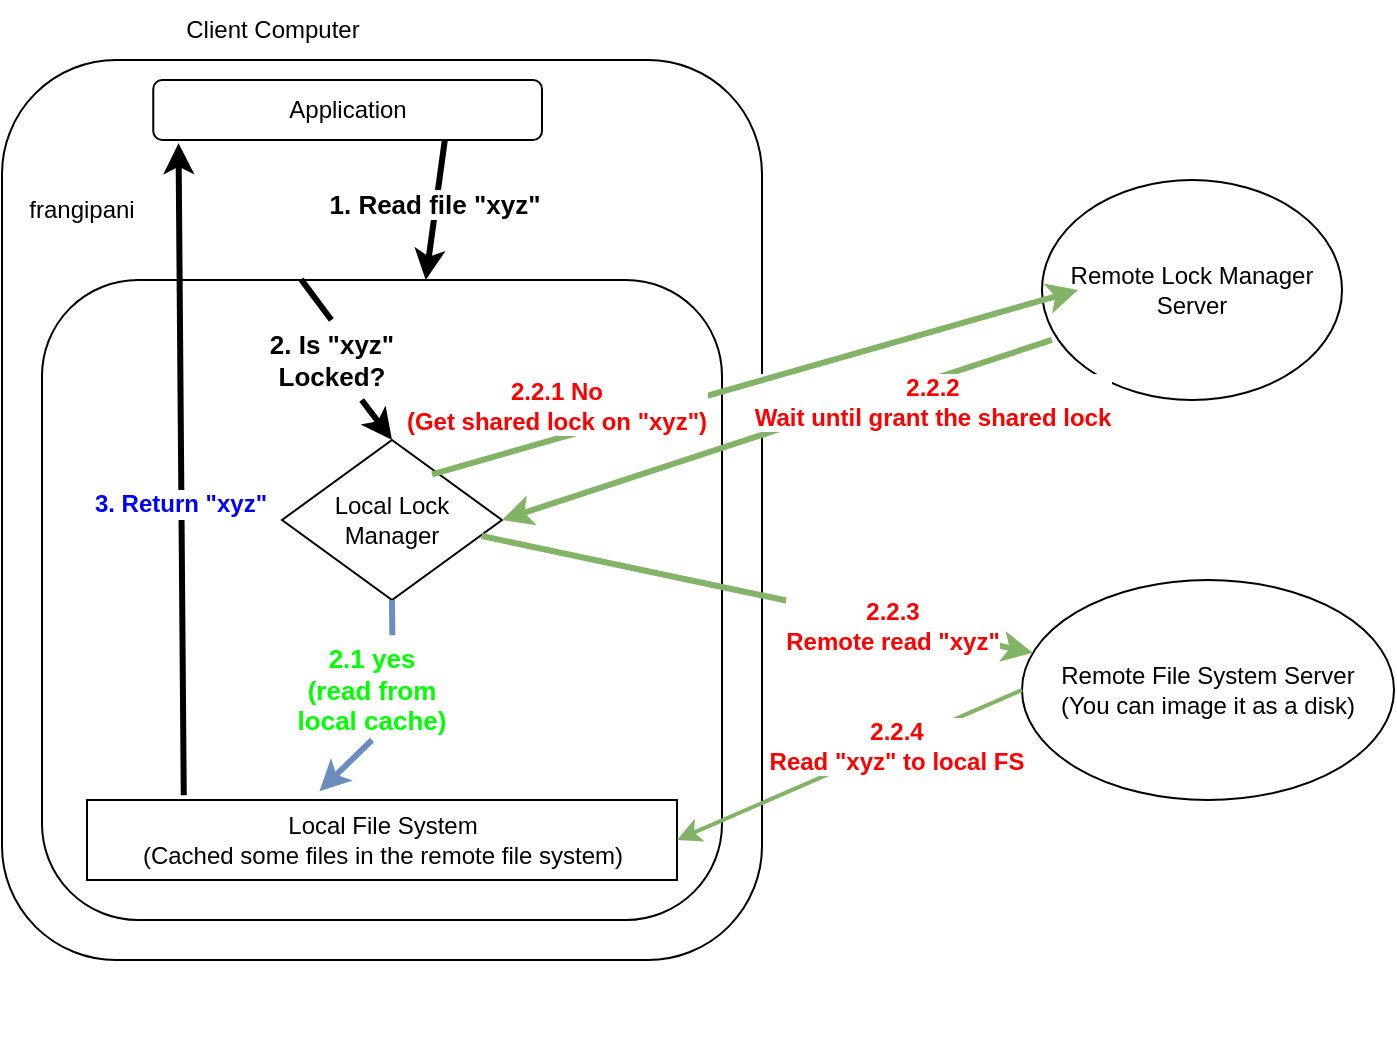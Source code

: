 <mxfile>
    <diagram id="W6bzn5BLehHzSlYxRYl9" name="Page-1">
        <mxGraphModel dx="503" dy="614" grid="1" gridSize="10" guides="1" tooltips="1" connect="1" arrows="1" fold="1" page="1" pageScale="1" pageWidth="827" pageHeight="1169" math="0" shadow="0">
            <root>
                <mxCell id="0"/>
                <mxCell id="1" parent="0"/>
                <mxCell id="2" value="Remote Lock Manager Server" style="ellipse;whiteSpace=wrap;html=1;" parent="1" vertex="1">
                    <mxGeometry x="610" y="100" width="150" height="110" as="geometry"/>
                </mxCell>
                <mxCell id="3" value="Remote File System Server&lt;br&gt;(You can image it as a disk)" style="ellipse;whiteSpace=wrap;html=1;" parent="1" vertex="1">
                    <mxGeometry x="600" y="300" width="186" height="110" as="geometry"/>
                </mxCell>
                <mxCell id="7" value="" style="group;fontSize=13;fontStyle=1" parent="1" vertex="1" connectable="0">
                    <mxGeometry x="90" y="10" width="380" height="530" as="geometry"/>
                </mxCell>
                <mxCell id="4" value="" style="rounded=1;whiteSpace=wrap;html=1;" parent="7" vertex="1">
                    <mxGeometry y="30" width="380" height="450" as="geometry"/>
                </mxCell>
                <mxCell id="6" value="Client Computer" style="text;html=1;strokeColor=none;fillColor=none;align=center;verticalAlign=middle;whiteSpace=wrap;rounded=0;" parent="7" vertex="1">
                    <mxGeometry x="77.5" width="115" height="30" as="geometry"/>
                </mxCell>
                <mxCell id="13" value="" style="edgeStyle=none;html=1;exitX=0.75;exitY=1;exitDx=0;exitDy=0;strokeWidth=3;" parent="7" source="10" target="11" edge="1">
                    <mxGeometry relative="1" as="geometry"/>
                </mxCell>
                <mxCell id="14" value="1. Read file &quot;xyz&quot;" style="edgeLabel;html=1;align=center;verticalAlign=middle;resizable=0;points=[];fontSize=13;fontStyle=1" parent="13" vertex="1" connectable="0">
                    <mxGeometry x="0.184" y="2" relative="1" as="geometry">
                        <mxPoint x="-2" y="-10" as="offset"/>
                    </mxGeometry>
                </mxCell>
                <mxCell id="10" value="Application" style="rounded=1;whiteSpace=wrap;html=1;" parent="7" vertex="1">
                    <mxGeometry x="75.63" y="40" width="194.37" height="30" as="geometry"/>
                </mxCell>
                <mxCell id="11" value="" style="rounded=1;whiteSpace=wrap;html=1;" parent="7" vertex="1">
                    <mxGeometry x="20" y="140" width="340" height="320" as="geometry"/>
                </mxCell>
                <mxCell id="12" value="frangipani" style="text;html=1;strokeColor=none;fillColor=none;align=center;verticalAlign=middle;whiteSpace=wrap;rounded=0;" parent="7" vertex="1">
                    <mxGeometry x="10" y="90" width="60" height="30" as="geometry"/>
                </mxCell>
                <mxCell id="9" value="Local Lock Manager" style="rhombus;whiteSpace=wrap;html=1;" parent="7" vertex="1">
                    <mxGeometry x="140" y="220" width="110" height="80" as="geometry"/>
                </mxCell>
                <mxCell id="15" value="" style="endArrow=classic;html=1;entryX=0.5;entryY=0;entryDx=0;entryDy=0;startArrow=none;strokeWidth=3;" parent="7" source="17" target="9" edge="1">
                    <mxGeometry width="50" height="50" relative="1" as="geometry">
                        <mxPoint x="155" y="120" as="sourcePoint"/>
                        <mxPoint x="330" y="190" as="targetPoint"/>
                    </mxGeometry>
                </mxCell>
                <mxCell id="17" value="2. Is &quot;xyz&quot; Locked?" style="text;html=1;strokeColor=none;fillColor=none;align=center;verticalAlign=middle;whiteSpace=wrap;rounded=0;fontStyle=1;fontSize=13;" parent="7" vertex="1">
                    <mxGeometry x="127.82" y="160" width="73.75" height="40" as="geometry"/>
                </mxCell>
                <mxCell id="18" value="" style="endArrow=none;html=1;entryX=0.5;entryY=0;entryDx=0;entryDy=0;exitX=0.381;exitY=-0.001;exitDx=0;exitDy=0;exitPerimeter=0;strokeWidth=3;" parent="7" source="11" target="17" edge="1">
                    <mxGeometry width="50" height="50" relative="1" as="geometry">
                        <mxPoint x="195" y="130" as="sourcePoint"/>
                        <mxPoint x="225" y="165" as="targetPoint"/>
                    </mxGeometry>
                </mxCell>
                <mxCell id="21" value="Local File System&lt;br&gt;(Cached some files in the remote file system)" style="rounded=0;whiteSpace=wrap;html=1;" parent="7" vertex="1">
                    <mxGeometry x="42.5" y="400" width="295" height="40" as="geometry"/>
                </mxCell>
                <mxCell id="22" value="" style="endArrow=classic;html=1;exitX=0.5;exitY=1;exitDx=0;exitDy=0;entryX=0.394;entryY=-0.11;entryDx=0;entryDy=0;startArrow=none;entryPerimeter=0;strokeWidth=3;fillColor=#dae8fc;strokeColor=#6c8ebf;" parent="7" source="23" target="21" edge="1">
                    <mxGeometry width="50" height="50" relative="1" as="geometry">
                        <mxPoint x="290" y="300" as="sourcePoint"/>
                        <mxPoint x="340" y="250" as="targetPoint"/>
                    </mxGeometry>
                </mxCell>
                <mxCell id="23" value="2.1 yes&lt;br style=&quot;font-size: 13px;&quot;&gt;(read from local cache)" style="text;html=1;strokeColor=none;fillColor=none;align=center;verticalAlign=middle;whiteSpace=wrap;rounded=0;fontColor=#00FF00;fontStyle=1;fontSize=13;" parent="7" vertex="1">
                    <mxGeometry x="140" y="320" width="90" height="50" as="geometry"/>
                </mxCell>
                <mxCell id="24" value="" style="endArrow=none;html=1;exitX=0.5;exitY=1;exitDx=0;exitDy=0;entryX=0.613;entryY=-0.048;entryDx=0;entryDy=0;entryPerimeter=0;strokeWidth=3;fillColor=#dae8fc;strokeColor=#6c8ebf;" parent="7" source="9" target="23" edge="1">
                    <mxGeometry width="50" height="50" relative="1" as="geometry">
                        <mxPoint x="187.5" y="300" as="sourcePoint"/>
                        <mxPoint x="206.25" y="470" as="targetPoint"/>
                    </mxGeometry>
                </mxCell>
                <mxCell id="25" value="" style="endArrow=classic;html=1;exitX=0.164;exitY=-0.06;exitDx=0;exitDy=0;exitPerimeter=0;entryX=0.065;entryY=1.053;entryDx=0;entryDy=0;entryPerimeter=0;fontSize=11;strokeWidth=3;" parent="7" source="21" target="10" edge="1">
                    <mxGeometry width="50" height="50" relative="1" as="geometry">
                        <mxPoint x="290" y="270" as="sourcePoint"/>
                        <mxPoint x="340" y="220" as="targetPoint"/>
                    </mxGeometry>
                </mxCell>
                <mxCell id="26" value="3. Return &quot;xyz&quot;" style="edgeLabel;html=1;align=center;verticalAlign=middle;resizable=0;points=[];fontColor=#0000FF;fontStyle=1;fontSize=12;" parent="25" vertex="1" connectable="0">
                    <mxGeometry x="-0.104" y="1" relative="1" as="geometry">
                        <mxPoint as="offset"/>
                    </mxGeometry>
                </mxCell>
                <mxCell id="29" value="" style="endArrow=classic;html=1;exitX=0.033;exitY=0.727;exitDx=0;exitDy=0;exitPerimeter=0;entryX=1;entryY=0.5;entryDx=0;entryDy=0;fontColor=#FF0000;fillColor=#d5e8d4;strokeColor=#82b366;strokeWidth=3;" parent="1" source="2" target="9" edge="1">
                    <mxGeometry width="50" height="50" relative="1" as="geometry">
                        <mxPoint x="380" y="280" as="sourcePoint"/>
                        <mxPoint x="430" y="230" as="targetPoint"/>
                    </mxGeometry>
                </mxCell>
                <mxCell id="30" value="2.2.2&lt;br style=&quot;font-size: 12px;&quot;&gt;Wait until grant the shared lock" style="edgeLabel;html=1;align=center;verticalAlign=middle;resizable=0;points=[];fontColor=#FF0000;fontSize=12;fontStyle=1" parent="29" vertex="1" connectable="0">
                    <mxGeometry x="-0.509" y="2" relative="1" as="geometry">
                        <mxPoint x="7" y="7" as="offset"/>
                    </mxGeometry>
                </mxCell>
                <mxCell id="31" value="" style="endArrow=classic;html=1;exitX=0.907;exitY=0.6;exitDx=0;exitDy=0;exitPerimeter=0;fillColor=#d5e8d4;strokeColor=#82b366;strokeWidth=3;" parent="1" source="9" target="3" edge="1">
                    <mxGeometry width="50" height="50" relative="1" as="geometry">
                        <mxPoint x="380" y="270" as="sourcePoint"/>
                        <mxPoint x="430" y="220" as="targetPoint"/>
                    </mxGeometry>
                </mxCell>
                <mxCell id="32" value="2.2.3 &lt;br style=&quot;font-size: 12px;&quot;&gt;Remote read &quot;xyz&quot;" style="edgeLabel;html=1;align=center;verticalAlign=middle;resizable=0;points=[];fontColor=#FF0000;fontSize=12;fontStyle=1" parent="31" vertex="1" connectable="0">
                    <mxGeometry x="0.347" y="-3" relative="1" as="geometry">
                        <mxPoint x="20" y="2" as="offset"/>
                    </mxGeometry>
                </mxCell>
                <mxCell id="33" value="" style="endArrow=classic;html=1;exitX=0;exitY=0.5;exitDx=0;exitDy=0;entryX=1;entryY=0.5;entryDx=0;entryDy=0;fillColor=#d5e8d4;strokeColor=#82b366;strokeWidth=2;" parent="1" source="3" target="21" edge="1">
                    <mxGeometry width="50" height="50" relative="1" as="geometry">
                        <mxPoint x="380" y="260" as="sourcePoint"/>
                        <mxPoint x="430" y="210" as="targetPoint"/>
                    </mxGeometry>
                </mxCell>
                <mxCell id="34" value="2.2.4&lt;br style=&quot;font-size: 12px;&quot;&gt;Read &quot;xyz&quot; to local FS" style="edgeLabel;html=1;align=center;verticalAlign=middle;resizable=0;points=[];fontColor=#FF0000;fontSize=12;fontStyle=1" parent="33" vertex="1" connectable="0">
                    <mxGeometry x="-0.267" relative="1" as="geometry">
                        <mxPoint as="offset"/>
                    </mxGeometry>
                </mxCell>
                <mxCell id="35" value="" style="endArrow=classic;html=1;exitX=0.682;exitY=0.215;exitDx=0;exitDy=0;entryX=0;entryY=0.5;entryDx=0;entryDy=0;fontColor=#FF0000;fillColor=#d5e8d4;strokeColor=#82b366;strokeWidth=3;exitPerimeter=0;" parent="1" source="9" edge="1">
                    <mxGeometry width="50" height="50" relative="1" as="geometry">
                        <mxPoint x="282.5" y="240" as="sourcePoint"/>
                        <mxPoint x="628" y="155" as="targetPoint"/>
                    </mxGeometry>
                </mxCell>
                <mxCell id="36" value="2.2.1 No&lt;br style=&quot;font-size: 12px;&quot;&gt;(Get shared lock on &quot;xyz&quot;)" style="edgeLabel;html=1;align=center;verticalAlign=middle;resizable=0;points=[];fontColor=#FF0000;fontSize=12;fontStyle=1" parent="35" vertex="1" connectable="0">
                    <mxGeometry x="0.375" y="-1" relative="1" as="geometry">
                        <mxPoint x="-161" y="28" as="offset"/>
                    </mxGeometry>
                </mxCell>
            </root>
        </mxGraphModel>
    </diagram>
</mxfile>